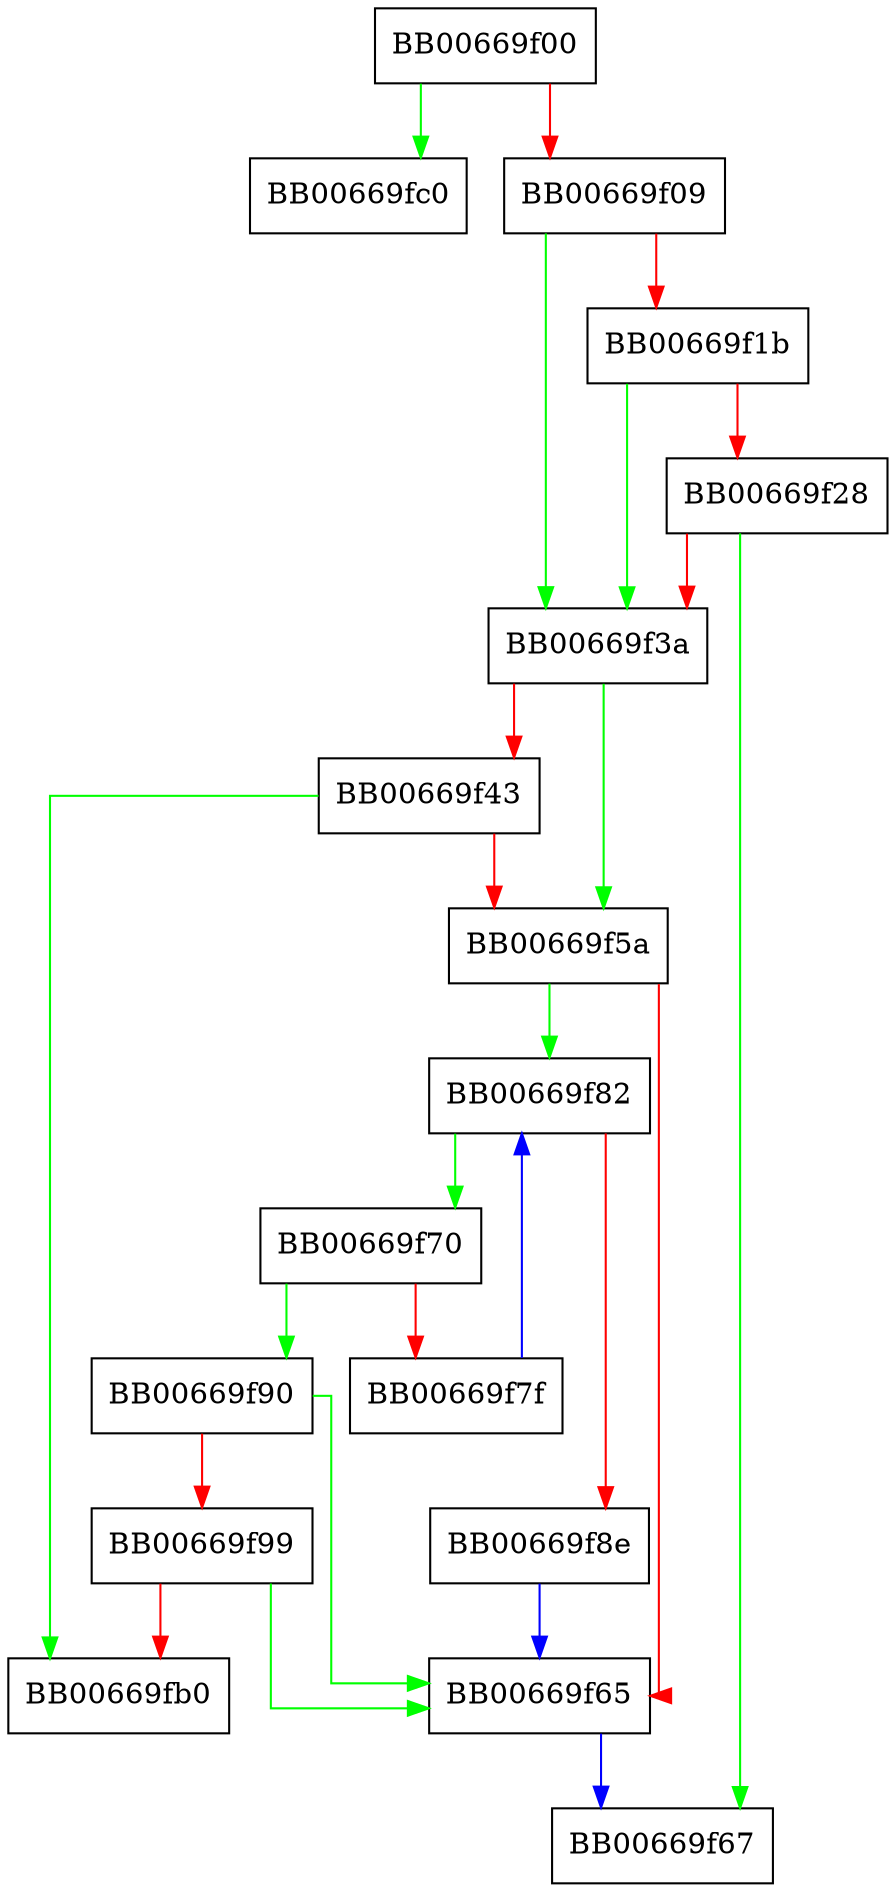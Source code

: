 digraph X509_check_akid {
  node [shape="box"];
  graph [splines=ortho];
  BB00669f00 -> BB00669fc0 [color="green"];
  BB00669f00 -> BB00669f09 [color="red"];
  BB00669f09 -> BB00669f3a [color="green"];
  BB00669f09 -> BB00669f1b [color="red"];
  BB00669f1b -> BB00669f3a [color="green"];
  BB00669f1b -> BB00669f28 [color="red"];
  BB00669f28 -> BB00669f67 [color="green"];
  BB00669f28 -> BB00669f3a [color="red"];
  BB00669f3a -> BB00669f5a [color="green"];
  BB00669f3a -> BB00669f43 [color="red"];
  BB00669f43 -> BB00669fb0 [color="green"];
  BB00669f43 -> BB00669f5a [color="red"];
  BB00669f5a -> BB00669f82 [color="green"];
  BB00669f5a -> BB00669f65 [color="red"];
  BB00669f65 -> BB00669f67 [color="blue"];
  BB00669f70 -> BB00669f90 [color="green"];
  BB00669f70 -> BB00669f7f [color="red"];
  BB00669f7f -> BB00669f82 [color="blue"];
  BB00669f82 -> BB00669f70 [color="green"];
  BB00669f82 -> BB00669f8e [color="red"];
  BB00669f8e -> BB00669f65 [color="blue"];
  BB00669f90 -> BB00669f65 [color="green"];
  BB00669f90 -> BB00669f99 [color="red"];
  BB00669f99 -> BB00669f65 [color="green"];
  BB00669f99 -> BB00669fb0 [color="red"];
}